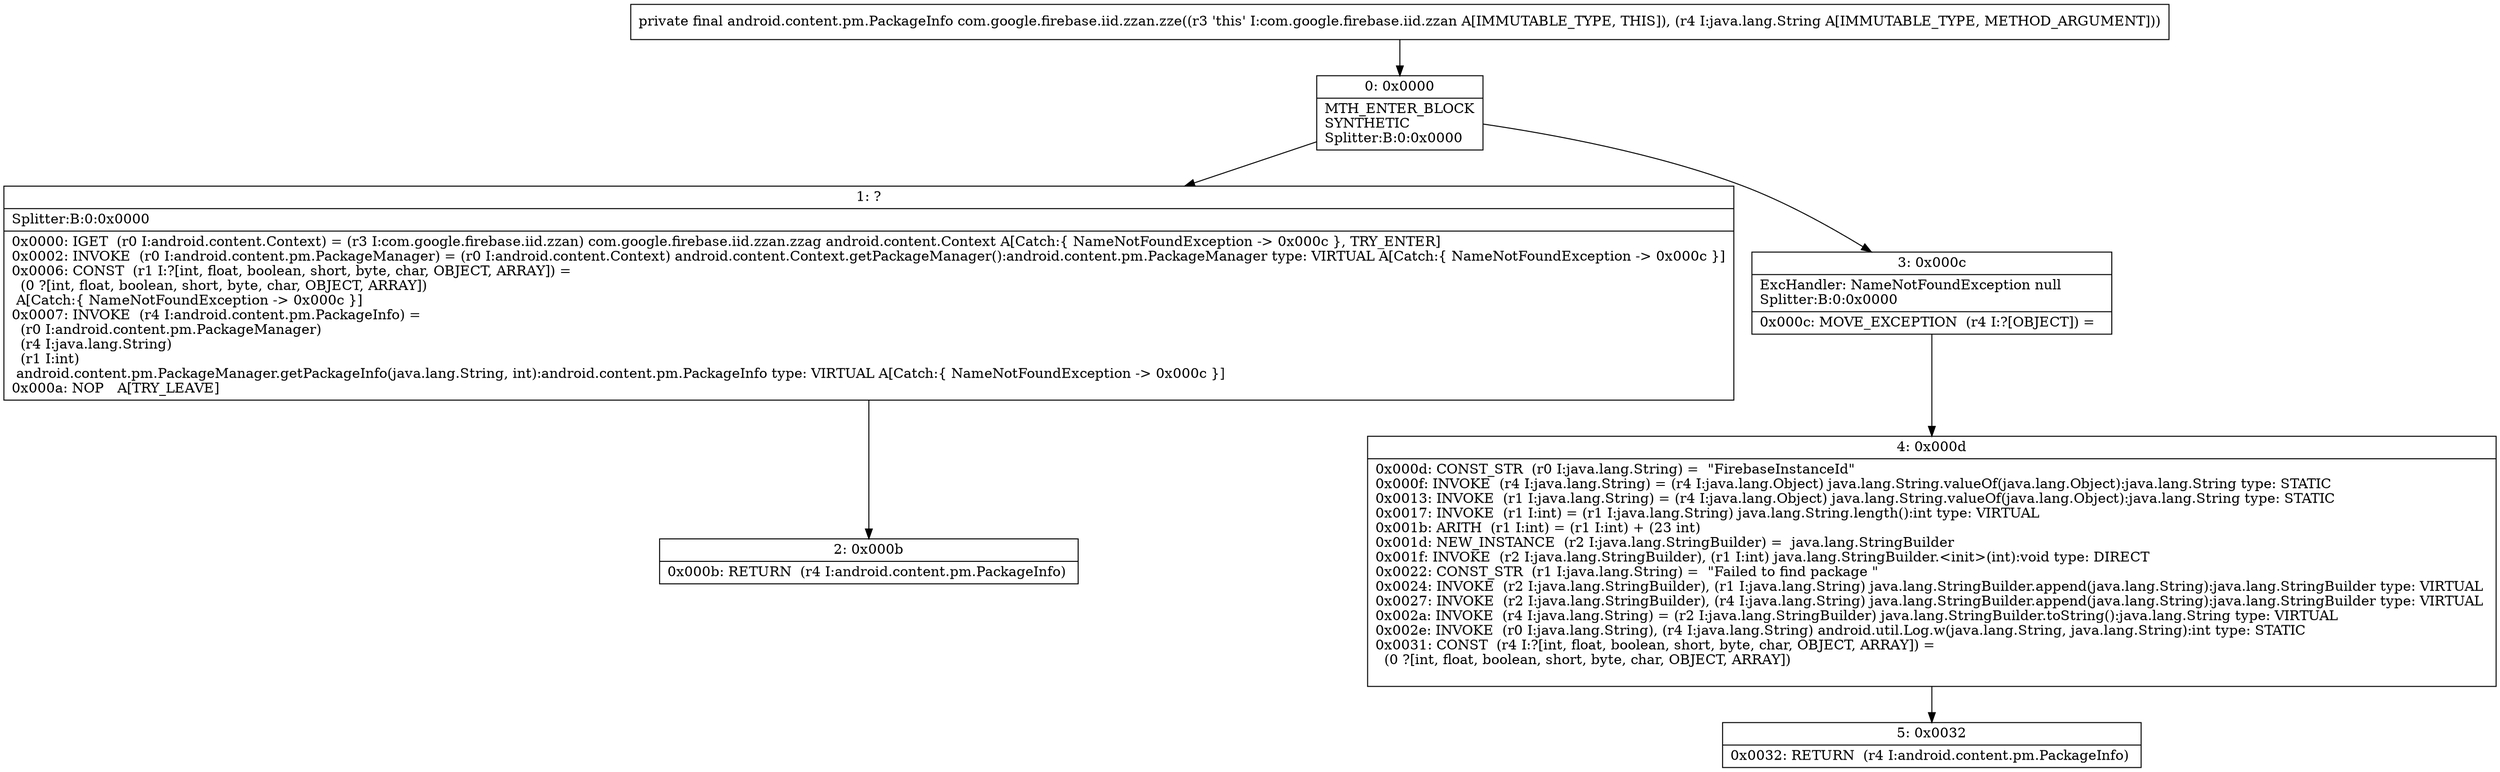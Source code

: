 digraph "CFG forcom.google.firebase.iid.zzan.zze(Ljava\/lang\/String;)Landroid\/content\/pm\/PackageInfo;" {
Node_0 [shape=record,label="{0\:\ 0x0000|MTH_ENTER_BLOCK\lSYNTHETIC\lSplitter:B:0:0x0000\l}"];
Node_1 [shape=record,label="{1\:\ ?|Splitter:B:0:0x0000\l|0x0000: IGET  (r0 I:android.content.Context) = (r3 I:com.google.firebase.iid.zzan) com.google.firebase.iid.zzan.zzag android.content.Context A[Catch:\{ NameNotFoundException \-\> 0x000c \}, TRY_ENTER]\l0x0002: INVOKE  (r0 I:android.content.pm.PackageManager) = (r0 I:android.content.Context) android.content.Context.getPackageManager():android.content.pm.PackageManager type: VIRTUAL A[Catch:\{ NameNotFoundException \-\> 0x000c \}]\l0x0006: CONST  (r1 I:?[int, float, boolean, short, byte, char, OBJECT, ARRAY]) = \l  (0 ?[int, float, boolean, short, byte, char, OBJECT, ARRAY])\l A[Catch:\{ NameNotFoundException \-\> 0x000c \}]\l0x0007: INVOKE  (r4 I:android.content.pm.PackageInfo) = \l  (r0 I:android.content.pm.PackageManager)\l  (r4 I:java.lang.String)\l  (r1 I:int)\l android.content.pm.PackageManager.getPackageInfo(java.lang.String, int):android.content.pm.PackageInfo type: VIRTUAL A[Catch:\{ NameNotFoundException \-\> 0x000c \}]\l0x000a: NOP   A[TRY_LEAVE]\l}"];
Node_2 [shape=record,label="{2\:\ 0x000b|0x000b: RETURN  (r4 I:android.content.pm.PackageInfo) \l}"];
Node_3 [shape=record,label="{3\:\ 0x000c|ExcHandler: NameNotFoundException null\lSplitter:B:0:0x0000\l|0x000c: MOVE_EXCEPTION  (r4 I:?[OBJECT]) =  \l}"];
Node_4 [shape=record,label="{4\:\ 0x000d|0x000d: CONST_STR  (r0 I:java.lang.String) =  \"FirebaseInstanceId\" \l0x000f: INVOKE  (r4 I:java.lang.String) = (r4 I:java.lang.Object) java.lang.String.valueOf(java.lang.Object):java.lang.String type: STATIC \l0x0013: INVOKE  (r1 I:java.lang.String) = (r4 I:java.lang.Object) java.lang.String.valueOf(java.lang.Object):java.lang.String type: STATIC \l0x0017: INVOKE  (r1 I:int) = (r1 I:java.lang.String) java.lang.String.length():int type: VIRTUAL \l0x001b: ARITH  (r1 I:int) = (r1 I:int) + (23 int) \l0x001d: NEW_INSTANCE  (r2 I:java.lang.StringBuilder) =  java.lang.StringBuilder \l0x001f: INVOKE  (r2 I:java.lang.StringBuilder), (r1 I:int) java.lang.StringBuilder.\<init\>(int):void type: DIRECT \l0x0022: CONST_STR  (r1 I:java.lang.String) =  \"Failed to find package \" \l0x0024: INVOKE  (r2 I:java.lang.StringBuilder), (r1 I:java.lang.String) java.lang.StringBuilder.append(java.lang.String):java.lang.StringBuilder type: VIRTUAL \l0x0027: INVOKE  (r2 I:java.lang.StringBuilder), (r4 I:java.lang.String) java.lang.StringBuilder.append(java.lang.String):java.lang.StringBuilder type: VIRTUAL \l0x002a: INVOKE  (r4 I:java.lang.String) = (r2 I:java.lang.StringBuilder) java.lang.StringBuilder.toString():java.lang.String type: VIRTUAL \l0x002e: INVOKE  (r0 I:java.lang.String), (r4 I:java.lang.String) android.util.Log.w(java.lang.String, java.lang.String):int type: STATIC \l0x0031: CONST  (r4 I:?[int, float, boolean, short, byte, char, OBJECT, ARRAY]) = \l  (0 ?[int, float, boolean, short, byte, char, OBJECT, ARRAY])\l \l}"];
Node_5 [shape=record,label="{5\:\ 0x0032|0x0032: RETURN  (r4 I:android.content.pm.PackageInfo) \l}"];
MethodNode[shape=record,label="{private final android.content.pm.PackageInfo com.google.firebase.iid.zzan.zze((r3 'this' I:com.google.firebase.iid.zzan A[IMMUTABLE_TYPE, THIS]), (r4 I:java.lang.String A[IMMUTABLE_TYPE, METHOD_ARGUMENT])) }"];
MethodNode -> Node_0;
Node_0 -> Node_1;
Node_0 -> Node_3;
Node_1 -> Node_2;
Node_3 -> Node_4;
Node_4 -> Node_5;
}

